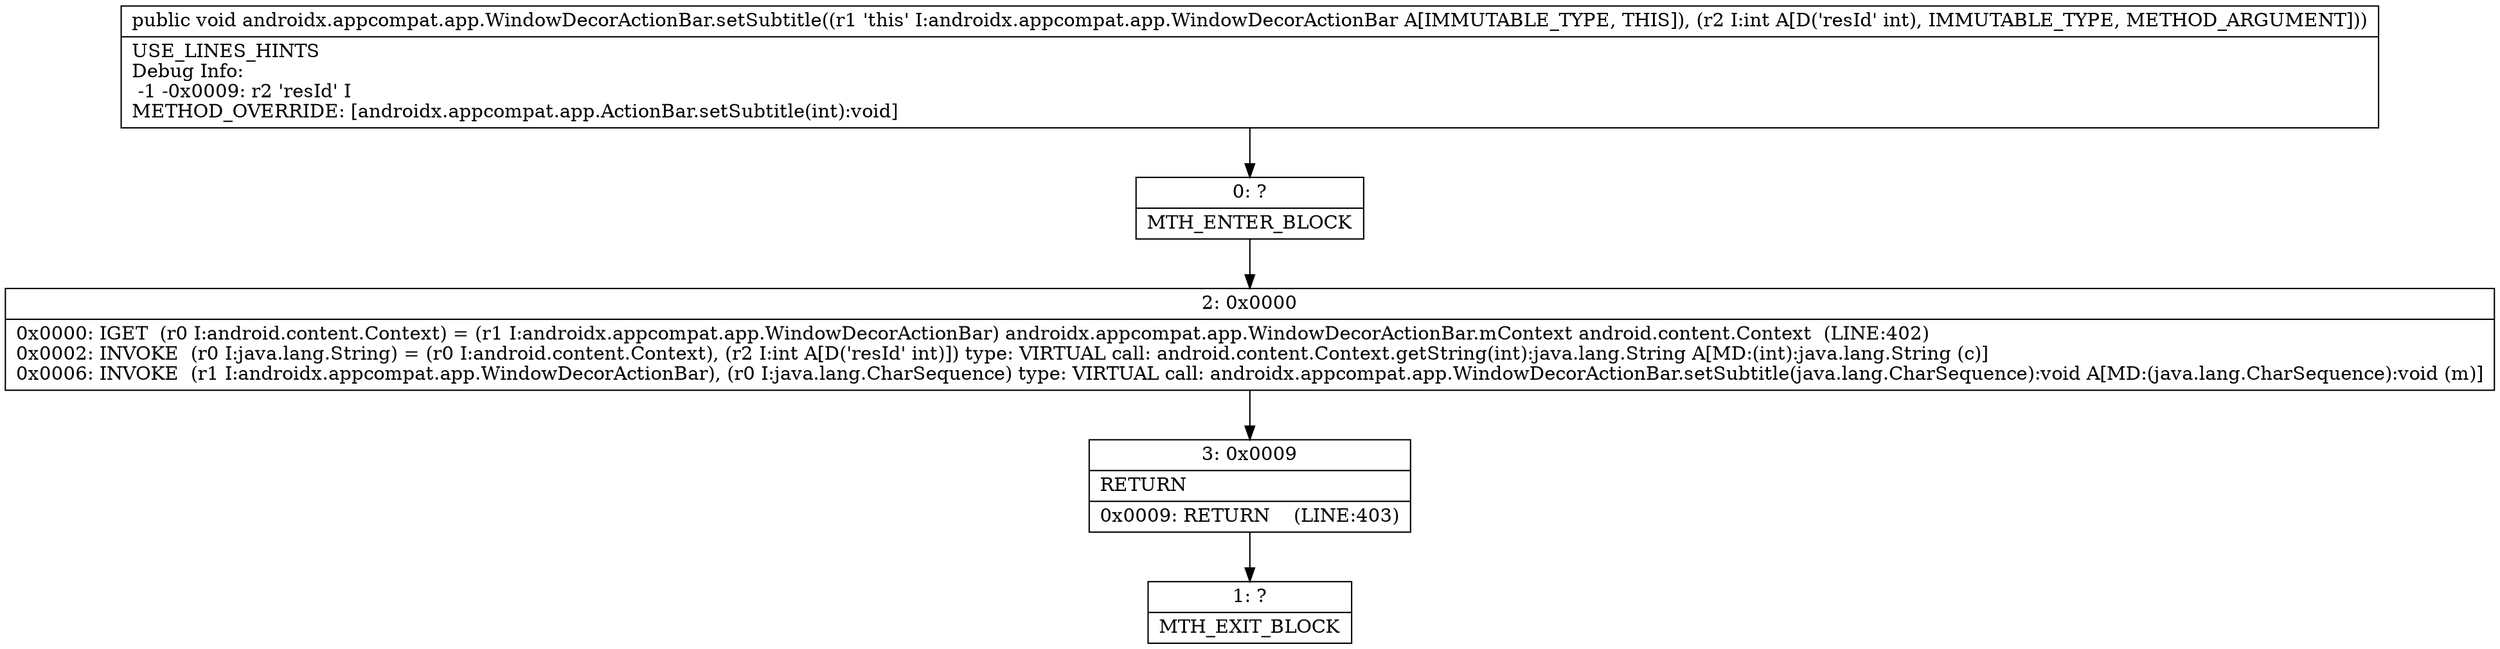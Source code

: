 digraph "CFG forandroidx.appcompat.app.WindowDecorActionBar.setSubtitle(I)V" {
Node_0 [shape=record,label="{0\:\ ?|MTH_ENTER_BLOCK\l}"];
Node_2 [shape=record,label="{2\:\ 0x0000|0x0000: IGET  (r0 I:android.content.Context) = (r1 I:androidx.appcompat.app.WindowDecorActionBar) androidx.appcompat.app.WindowDecorActionBar.mContext android.content.Context  (LINE:402)\l0x0002: INVOKE  (r0 I:java.lang.String) = (r0 I:android.content.Context), (r2 I:int A[D('resId' int)]) type: VIRTUAL call: android.content.Context.getString(int):java.lang.String A[MD:(int):java.lang.String (c)]\l0x0006: INVOKE  (r1 I:androidx.appcompat.app.WindowDecorActionBar), (r0 I:java.lang.CharSequence) type: VIRTUAL call: androidx.appcompat.app.WindowDecorActionBar.setSubtitle(java.lang.CharSequence):void A[MD:(java.lang.CharSequence):void (m)]\l}"];
Node_3 [shape=record,label="{3\:\ 0x0009|RETURN\l|0x0009: RETURN    (LINE:403)\l}"];
Node_1 [shape=record,label="{1\:\ ?|MTH_EXIT_BLOCK\l}"];
MethodNode[shape=record,label="{public void androidx.appcompat.app.WindowDecorActionBar.setSubtitle((r1 'this' I:androidx.appcompat.app.WindowDecorActionBar A[IMMUTABLE_TYPE, THIS]), (r2 I:int A[D('resId' int), IMMUTABLE_TYPE, METHOD_ARGUMENT]))  | USE_LINES_HINTS\lDebug Info:\l  \-1 \-0x0009: r2 'resId' I\lMETHOD_OVERRIDE: [androidx.appcompat.app.ActionBar.setSubtitle(int):void]\l}"];
MethodNode -> Node_0;Node_0 -> Node_2;
Node_2 -> Node_3;
Node_3 -> Node_1;
}


